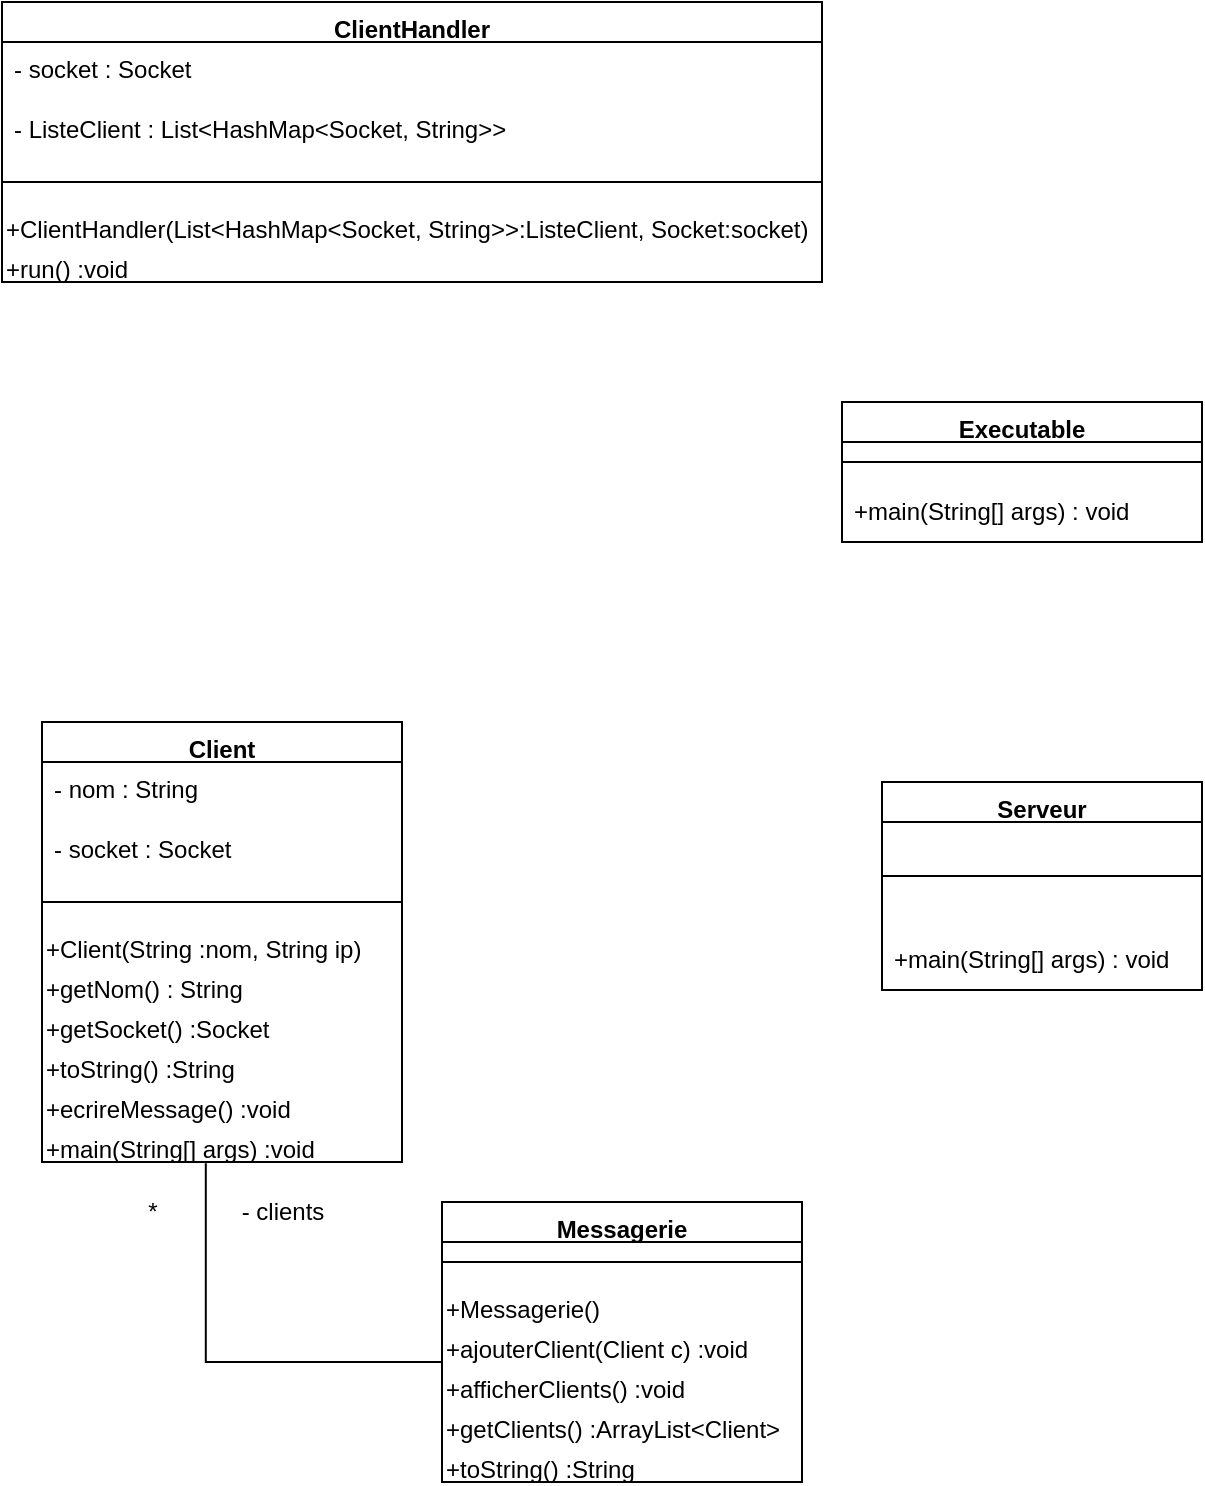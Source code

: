 <mxfile version="20.7.3" type="device"><diagram id="qR4TaSBYnRu6c7KUEIuN" name="Page-1"><mxGraphModel dx="749" dy="813" grid="1" gridSize="10" guides="1" tooltips="1" connect="1" arrows="1" fold="1" page="1" pageScale="1" pageWidth="827" pageHeight="1169" math="0" shadow="0"><root><mxCell id="0"/><mxCell id="1" parent="0"/><mxCell id="ltb8zAfOzPxHWIupTGmR-3" value="Client" style="swimlane;fontStyle=1;align=center;verticalAlign=top;childLayout=stackLayout;horizontal=1;startSize=20;horizontalStack=0;resizeParent=1;resizeParentMax=0;resizeLast=0;collapsible=1;marginBottom=0;" parent="1" vertex="1"><mxGeometry x="60" y="500" width="180" height="220" as="geometry"/></mxCell><mxCell id="SmCIS6BTlohrm1fzagGF-52" value="- nom : String&#xA;" style="text;strokeColor=none;fillColor=none;align=left;verticalAlign=top;spacingLeft=4;spacingRight=4;overflow=hidden;rotatable=0;points=[[0,0.5],[1,0.5]];portConstraint=eastwest;" vertex="1" parent="ltb8zAfOzPxHWIupTGmR-3"><mxGeometry y="20" width="180" height="30" as="geometry"/></mxCell><mxCell id="SmCIS6BTlohrm1fzagGF-17" value="- socket : Socket&#xA;" style="text;strokeColor=none;fillColor=none;align=left;verticalAlign=top;spacingLeft=4;spacingRight=4;overflow=hidden;rotatable=0;points=[[0,0.5],[1,0.5]];portConstraint=eastwest;" vertex="1" parent="ltb8zAfOzPxHWIupTGmR-3"><mxGeometry y="50" width="180" height="30" as="geometry"/></mxCell><mxCell id="ltb8zAfOzPxHWIupTGmR-5" value="" style="line;strokeWidth=1;fillColor=none;align=left;verticalAlign=middle;spacingTop=-1;spacingLeft=3;spacingRight=3;rotatable=0;labelPosition=right;points=[];portConstraint=eastwest;strokeColor=inherit;" parent="ltb8zAfOzPxHWIupTGmR-3" vertex="1"><mxGeometry y="80" width="180" height="20" as="geometry"/></mxCell><mxCell id="SmCIS6BTlohrm1fzagGF-10" value="&lt;div&gt;+Client(String :nom, String ip)&lt;/div&gt;" style="text;whiteSpace=wrap;html=1;" vertex="1" parent="ltb8zAfOzPxHWIupTGmR-3"><mxGeometry y="100" width="180" height="20" as="geometry"/></mxCell><mxCell id="SmCIS6BTlohrm1fzagGF-11" value="+getNom() : String" style="text;whiteSpace=wrap;html=1;" vertex="1" parent="ltb8zAfOzPxHWIupTGmR-3"><mxGeometry y="120" width="180" height="20" as="geometry"/></mxCell><mxCell id="SmCIS6BTlohrm1fzagGF-12" value="+getSocket() :Socket" style="text;whiteSpace=wrap;html=1;" vertex="1" parent="ltb8zAfOzPxHWIupTGmR-3"><mxGeometry y="140" width="180" height="20" as="geometry"/></mxCell><mxCell id="SmCIS6BTlohrm1fzagGF-29" value="+toString() :String" style="text;whiteSpace=wrap;html=1;" vertex="1" parent="ltb8zAfOzPxHWIupTGmR-3"><mxGeometry y="160" width="180" height="20" as="geometry"/></mxCell><mxCell id="SmCIS6BTlohrm1fzagGF-33" value="+ecrireMessage() :void" style="text;whiteSpace=wrap;html=1;" vertex="1" parent="ltb8zAfOzPxHWIupTGmR-3"><mxGeometry y="180" width="180" height="20" as="geometry"/></mxCell><mxCell id="SmCIS6BTlohrm1fzagGF-30" value="+main(String[] args) :void" style="text;whiteSpace=wrap;html=1;" vertex="1" parent="ltb8zAfOzPxHWIupTGmR-3"><mxGeometry y="200" width="180" height="20" as="geometry"/></mxCell><mxCell id="ltb8zAfOzPxHWIupTGmR-7" value="Serveur" style="swimlane;fontStyle=1;align=center;verticalAlign=top;childLayout=stackLayout;horizontal=1;startSize=20;horizontalStack=0;resizeParent=1;resizeParentMax=0;resizeLast=0;collapsible=1;marginBottom=0;" parent="1" vertex="1"><mxGeometry x="480" y="530" width="160" height="104" as="geometry"/></mxCell><mxCell id="ltb8zAfOzPxHWIupTGmR-9" value="" style="line;strokeWidth=1;fillColor=none;align=left;verticalAlign=middle;spacingTop=-1;spacingLeft=3;spacingRight=3;rotatable=0;labelPosition=right;points=[];portConstraint=eastwest;strokeColor=inherit;" parent="ltb8zAfOzPxHWIupTGmR-7" vertex="1"><mxGeometry y="20" width="160" height="54" as="geometry"/></mxCell><mxCell id="SmCIS6BTlohrm1fzagGF-34" value="+main(String[] args) : void" style="text;strokeColor=none;fillColor=none;align=left;verticalAlign=middle;spacingLeft=4;spacingRight=4;overflow=hidden;points=[[0,0.5],[1,0.5]];portConstraint=eastwest;rotatable=0;whiteSpace=wrap;html=1;" vertex="1" parent="ltb8zAfOzPxHWIupTGmR-7"><mxGeometry y="74" width="160" height="30" as="geometry"/></mxCell><mxCell id="SmCIS6BTlohrm1fzagGF-2" value="Executable" style="swimlane;fontStyle=1;align=center;verticalAlign=top;childLayout=stackLayout;horizontal=1;startSize=20;horizontalStack=0;resizeParent=1;resizeParentMax=0;resizeLast=0;collapsible=1;marginBottom=0;" vertex="1" parent="1"><mxGeometry x="460" y="340" width="180" height="70" as="geometry"/></mxCell><mxCell id="SmCIS6BTlohrm1fzagGF-8" value="" style="line;strokeWidth=1;fillColor=none;align=left;verticalAlign=middle;spacingTop=-1;spacingLeft=3;spacingRight=3;rotatable=0;labelPosition=right;points=[];portConstraint=eastwest;strokeColor=inherit;" vertex="1" parent="SmCIS6BTlohrm1fzagGF-2"><mxGeometry y="20" width="180" height="20" as="geometry"/></mxCell><mxCell id="SmCIS6BTlohrm1fzagGF-27" value="+main(String[] args) : void" style="text;strokeColor=none;fillColor=none;align=left;verticalAlign=middle;spacingLeft=4;spacingRight=4;overflow=hidden;points=[[0,0.5],[1,0.5]];portConstraint=eastwest;rotatable=0;whiteSpace=wrap;html=1;" vertex="1" parent="SmCIS6BTlohrm1fzagGF-2"><mxGeometry y="40" width="180" height="30" as="geometry"/></mxCell><mxCell id="SmCIS6BTlohrm1fzagGF-35" value="Messagerie" style="swimlane;fontStyle=1;align=center;verticalAlign=top;childLayout=stackLayout;horizontal=1;startSize=20;horizontalStack=0;resizeParent=1;resizeParentMax=0;resizeLast=0;collapsible=1;marginBottom=0;" vertex="1" parent="1"><mxGeometry x="260" y="740" width="180" height="140" as="geometry"/></mxCell><mxCell id="SmCIS6BTlohrm1fzagGF-37" value="" style="line;strokeWidth=1;fillColor=none;align=left;verticalAlign=middle;spacingTop=-1;spacingLeft=3;spacingRight=3;rotatable=0;labelPosition=right;points=[];portConstraint=eastwest;strokeColor=inherit;" vertex="1" parent="SmCIS6BTlohrm1fzagGF-35"><mxGeometry y="20" width="180" height="20" as="geometry"/></mxCell><mxCell id="SmCIS6BTlohrm1fzagGF-41" value="+Messagerie()" style="text;whiteSpace=wrap;html=1;" vertex="1" parent="SmCIS6BTlohrm1fzagGF-35"><mxGeometry y="40" width="180" height="20" as="geometry"/></mxCell><mxCell id="SmCIS6BTlohrm1fzagGF-42" value="+ajouterClient(Client c) :void" style="text;whiteSpace=wrap;html=1;" vertex="1" parent="SmCIS6BTlohrm1fzagGF-35"><mxGeometry y="60" width="180" height="20" as="geometry"/></mxCell><mxCell id="SmCIS6BTlohrm1fzagGF-50" value="+afficherClients() :void" style="text;whiteSpace=wrap;html=1;" vertex="1" parent="SmCIS6BTlohrm1fzagGF-35"><mxGeometry y="80" width="180" height="20" as="geometry"/></mxCell><mxCell id="SmCIS6BTlohrm1fzagGF-43" value="+getClients() :ArrayList&amp;lt;Client&amp;gt;" style="text;whiteSpace=wrap;html=1;" vertex="1" parent="SmCIS6BTlohrm1fzagGF-35"><mxGeometry y="100" width="180" height="20" as="geometry"/></mxCell><mxCell id="SmCIS6BTlohrm1fzagGF-51" value="+toString() :String" style="text;whiteSpace=wrap;html=1;" vertex="1" parent="SmCIS6BTlohrm1fzagGF-35"><mxGeometry y="120" width="180" height="20" as="geometry"/></mxCell><mxCell id="SmCIS6BTlohrm1fzagGF-46" value="" style="edgeStyle=elbowEdgeStyle;elbow=vertical;endArrow=none;html=1;curved=0;rounded=0;endSize=8;startSize=8;endFill=0;exitX=0;exitY=1;exitDx=0;exitDy=0;entryX=0.455;entryY=1.029;entryDx=0;entryDy=0;entryPerimeter=0;" edge="1" parent="1" source="SmCIS6BTlohrm1fzagGF-41" target="SmCIS6BTlohrm1fzagGF-30"><mxGeometry width="50" height="50" relative="1" as="geometry"><mxPoint x="260" y="390" as="sourcePoint"/><mxPoint x="299.048" y="550" as="targetPoint"/><Array as="points"><mxPoint x="230" y="820"/></Array></mxGeometry></mxCell><mxCell id="SmCIS6BTlohrm1fzagGF-48" value="- clients" style="text;html=1;align=center;verticalAlign=middle;resizable=0;points=[];autosize=1;strokeColor=none;fillColor=none;" vertex="1" parent="1"><mxGeometry x="150" y="730" width="60" height="30" as="geometry"/></mxCell><mxCell id="SmCIS6BTlohrm1fzagGF-49" value="*" style="text;html=1;align=center;verticalAlign=middle;resizable=0;points=[];autosize=1;strokeColor=none;fillColor=none;" vertex="1" parent="1"><mxGeometry x="100" y="730" width="30" height="30" as="geometry"/></mxCell><mxCell id="SmCIS6BTlohrm1fzagGF-54" value="ClientHandler" style="swimlane;fontStyle=1;align=center;verticalAlign=top;childLayout=stackLayout;horizontal=1;startSize=20;horizontalStack=0;resizeParent=1;resizeParentMax=0;resizeLast=0;collapsible=1;marginBottom=0;" vertex="1" parent="1"><mxGeometry x="40" y="140" width="410" height="140" as="geometry"/></mxCell><mxCell id="SmCIS6BTlohrm1fzagGF-56" value="- socket : Socket&#xA;" style="text;strokeColor=none;fillColor=none;align=left;verticalAlign=top;spacingLeft=4;spacingRight=4;overflow=hidden;rotatable=0;points=[[0,0.5],[1,0.5]];portConstraint=eastwest;" vertex="1" parent="SmCIS6BTlohrm1fzagGF-54"><mxGeometry y="20" width="410" height="30" as="geometry"/></mxCell><mxCell id="SmCIS6BTlohrm1fzagGF-76" value="- ListeClient : List&lt;HashMap&lt;Socket, String&gt;&gt;&#xA;" style="text;strokeColor=none;fillColor=none;align=left;verticalAlign=top;spacingLeft=4;spacingRight=4;overflow=hidden;rotatable=0;points=[[0,0.5],[1,0.5]];portConstraint=eastwest;" vertex="1" parent="SmCIS6BTlohrm1fzagGF-54"><mxGeometry y="50" width="410" height="30" as="geometry"/></mxCell><mxCell id="SmCIS6BTlohrm1fzagGF-57" value="" style="line;strokeWidth=1;fillColor=none;align=left;verticalAlign=middle;spacingTop=-1;spacingLeft=3;spacingRight=3;rotatable=0;labelPosition=right;points=[];portConstraint=eastwest;strokeColor=inherit;" vertex="1" parent="SmCIS6BTlohrm1fzagGF-54"><mxGeometry y="80" width="410" height="20" as="geometry"/></mxCell><mxCell id="SmCIS6BTlohrm1fzagGF-58" value="&lt;div&gt;+ClientHandler(List&amp;lt;HashMap&amp;lt;Socket, String&amp;gt;&amp;gt;:ListeClient, Socket:socket)&lt;/div&gt;" style="text;whiteSpace=wrap;html=1;" vertex="1" parent="SmCIS6BTlohrm1fzagGF-54"><mxGeometry y="100" width="410" height="20" as="geometry"/></mxCell><mxCell id="SmCIS6BTlohrm1fzagGF-61" value="+run() :void" style="text;whiteSpace=wrap;html=1;" vertex="1" parent="SmCIS6BTlohrm1fzagGF-54"><mxGeometry y="120" width="410" height="20" as="geometry"/></mxCell></root></mxGraphModel></diagram></mxfile>